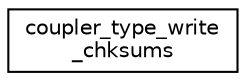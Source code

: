 digraph "Graphical Class Hierarchy"
{
 // INTERACTIVE_SVG=YES
 // LATEX_PDF_SIZE
  edge [fontname="Helvetica",fontsize="10",labelfontname="Helvetica",labelfontsize="10"];
  node [fontname="Helvetica",fontsize="10",shape=record];
  rankdir="LR";
  Node0 [label="coupler_type_write\l_chksums",height=0.2,width=0.4,color="black", fillcolor="white", style="filled",URL="$interfacecoupler__types__mod_1_1coupler__type__write__chksums.html",tooltip="This is the interface to write out checksums for the elements of a coupler_bc_type."];
}
